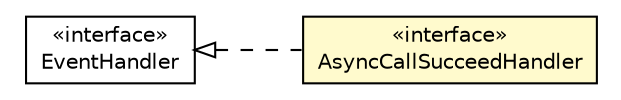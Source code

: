#!/usr/local/bin/dot
#
# Class diagram 
# Generated by UMLGraph version R5_6-24-gf6e263 (http://www.umlgraph.org/)
#

digraph G {
	edge [fontname="Helvetica",fontsize=10,labelfontname="Helvetica",labelfontsize=10];
	node [fontname="Helvetica",fontsize=10,shape=plaintext];
	nodesep=0.25;
	ranksep=0.5;
	rankdir=LR;
	// com.gwtplatform.mvp.client.proxy.AsyncCallSucceedHandler
	c94525 [label=<<table title="com.gwtplatform.mvp.client.proxy.AsyncCallSucceedHandler" border="0" cellborder="1" cellspacing="0" cellpadding="2" port="p" bgcolor="lemonChiffon" href="./AsyncCallSucceedHandler.html">
		<tr><td><table border="0" cellspacing="0" cellpadding="1">
<tr><td align="center" balign="center"> &#171;interface&#187; </td></tr>
<tr><td align="center" balign="center"> AsyncCallSucceedHandler </td></tr>
		</table></td></tr>
		</table>>, URL="./AsyncCallSucceedHandler.html", fontname="Helvetica", fontcolor="black", fontsize=10.0];
	//com.gwtplatform.mvp.client.proxy.AsyncCallSucceedHandler implements com.google.gwt.event.shared.EventHandler
	c94914:p -> c94525:p [dir=back,arrowtail=empty,style=dashed];
	// com.google.gwt.event.shared.EventHandler
	c94914 [label=<<table title="com.google.gwt.event.shared.EventHandler" border="0" cellborder="1" cellspacing="0" cellpadding="2" port="p" href="http://google-web-toolkit.googlecode.com/svn/javadoc/latest/com/google/gwt/event/shared/EventHandler.html">
		<tr><td><table border="0" cellspacing="0" cellpadding="1">
<tr><td align="center" balign="center"> &#171;interface&#187; </td></tr>
<tr><td align="center" balign="center"> EventHandler </td></tr>
		</table></td></tr>
		</table>>, URL="http://google-web-toolkit.googlecode.com/svn/javadoc/latest/com/google/gwt/event/shared/EventHandler.html", fontname="Helvetica", fontcolor="black", fontsize=10.0];
}

